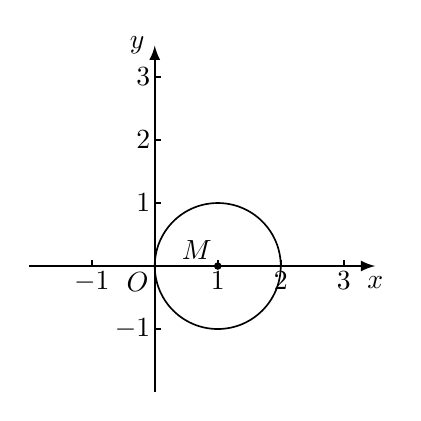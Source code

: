 \begin{tikzpicture}[>=latex, semithick, scale=.8]
  \draw[->, thick] (-2,0) -- (3.5,0) node[below] {$x$};
  \draw[->, thick] (0,-2) -- (0,3.5) node[left] {$y$};
  \path (0,0) node[below left=-2pt] {$O$};
  \foreach \i in {-1,1,2,3} {
    \draw (\i,0) node[below=-1.5pt] {$\i$} -- (\i, 0.1);
    \draw (0,\i) node[left=-2pt] {$\i$} -- (0.1,\i);
  }
  \draw[fill] (1,0) node[above left=-2pt] {$M$} circle (1.3pt);
  \draw (1,0) circle (1cm);
%   \draw[smooth, domain=-1.8:1.8] plot (\x, \x+1) node[right] {$l$};
\end{tikzpicture}
